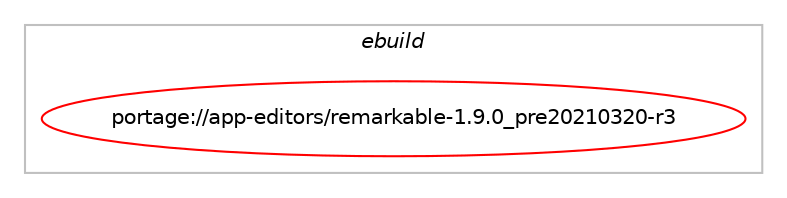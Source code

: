 digraph prolog {

# *************
# Graph options
# *************

newrank=true;
concentrate=true;
compound=true;
graph [rankdir=LR,fontname=Helvetica,fontsize=10,ranksep=1.5];#, ranksep=2.5, nodesep=0.2];
edge  [arrowhead=vee];
node  [fontname=Helvetica,fontsize=10];

# **********
# The ebuild
# **********

subgraph cluster_leftcol {
color=gray;
label=<<i>ebuild</i>>;
id [label="portage://app-editors/remarkable-1.9.0_pre20210320-r3", color=red, width=4, href="../app-editors/remarkable-1.9.0_pre20210320-r3.svg"];
}

# ****************
# The dependencies
# ****************

subgraph cluster_midcol {
color=gray;
label=<<i>dependencies</i>>;
subgraph cluster_compile {
fillcolor="#eeeeee";
style=filled;
label=<<i>compile</i>>;
# *** BEGIN UNKNOWN DEPENDENCY TYPE (TODO) ***
# id -> equal(use_conditional_group(positive,python_single_target_python3_10,portage://app-editors/remarkable-1.9.0_pre20210320-r3,[package_dependency(portage://app-editors/remarkable-1.9.0_pre20210320-r3,install,no,dev-lang,python,none,[,,],[slot(3.10)],[])]))
# *** END UNKNOWN DEPENDENCY TYPE (TODO) ***

# *** BEGIN UNKNOWN DEPENDENCY TYPE (TODO) ***
# id -> equal(use_conditional_group(positive,python_single_target_python3_10,portage://app-editors/remarkable-1.9.0_pre20210320-r3,[package_dependency(portage://app-editors/remarkable-1.9.0_pre20210320-r3,install,no,dev-python,beautifulsoup4,none,[,,],[],[use(enable(python_targets_python3_10),negative)]),package_dependency(portage://app-editors/remarkable-1.9.0_pre20210320-r3,install,no,dev-python,pycairo,none,[,,],[],[use(enable(python_targets_python3_10),negative)]),package_dependency(portage://app-editors/remarkable-1.9.0_pre20210320-r3,install,no,dev-python,pygobject,none,[,,],[],[use(enable(python_targets_python3_10),negative)]),package_dependency(portage://app-editors/remarkable-1.9.0_pre20210320-r3,install,no,dev-python,markdown,none,[,,],[],[use(enable(python_targets_python3_10),negative)])]))
# *** END UNKNOWN DEPENDENCY TYPE (TODO) ***

# *** BEGIN UNKNOWN DEPENDENCY TYPE (TODO) ***
# id -> equal(use_conditional_group(positive,python_single_target_python3_11,portage://app-editors/remarkable-1.9.0_pre20210320-r3,[package_dependency(portage://app-editors/remarkable-1.9.0_pre20210320-r3,install,no,dev-lang,python,none,[,,],[slot(3.11)],[])]))
# *** END UNKNOWN DEPENDENCY TYPE (TODO) ***

# *** BEGIN UNKNOWN DEPENDENCY TYPE (TODO) ***
# id -> equal(use_conditional_group(positive,python_single_target_python3_11,portage://app-editors/remarkable-1.9.0_pre20210320-r3,[package_dependency(portage://app-editors/remarkable-1.9.0_pre20210320-r3,install,no,dev-python,beautifulsoup4,none,[,,],[],[use(enable(python_targets_python3_11),negative)]),package_dependency(portage://app-editors/remarkable-1.9.0_pre20210320-r3,install,no,dev-python,pycairo,none,[,,],[],[use(enable(python_targets_python3_11),negative)]),package_dependency(portage://app-editors/remarkable-1.9.0_pre20210320-r3,install,no,dev-python,pygobject,none,[,,],[],[use(enable(python_targets_python3_11),negative)]),package_dependency(portage://app-editors/remarkable-1.9.0_pre20210320-r3,install,no,dev-python,markdown,none,[,,],[],[use(enable(python_targets_python3_11),negative)])]))
# *** END UNKNOWN DEPENDENCY TYPE (TODO) ***

# *** BEGIN UNKNOWN DEPENDENCY TYPE (TODO) ***
# id -> equal(use_conditional_group(positive,python_single_target_python3_12,portage://app-editors/remarkable-1.9.0_pre20210320-r3,[package_dependency(portage://app-editors/remarkable-1.9.0_pre20210320-r3,install,no,dev-lang,python,none,[,,],[slot(3.12)],[])]))
# *** END UNKNOWN DEPENDENCY TYPE (TODO) ***

# *** BEGIN UNKNOWN DEPENDENCY TYPE (TODO) ***
# id -> equal(use_conditional_group(positive,python_single_target_python3_12,portage://app-editors/remarkable-1.9.0_pre20210320-r3,[package_dependency(portage://app-editors/remarkable-1.9.0_pre20210320-r3,install,no,dev-python,beautifulsoup4,none,[,,],[],[use(enable(python_targets_python3_12),negative)]),package_dependency(portage://app-editors/remarkable-1.9.0_pre20210320-r3,install,no,dev-python,pycairo,none,[,,],[],[use(enable(python_targets_python3_12),negative)]),package_dependency(portage://app-editors/remarkable-1.9.0_pre20210320-r3,install,no,dev-python,pygobject,none,[,,],[],[use(enable(python_targets_python3_12),negative)]),package_dependency(portage://app-editors/remarkable-1.9.0_pre20210320-r3,install,no,dev-python,markdown,none,[,,],[],[use(enable(python_targets_python3_12),negative)])]))
# *** END UNKNOWN DEPENDENCY TYPE (TODO) ***

# *** BEGIN UNKNOWN DEPENDENCY TYPE (TODO) ***
# id -> equal(package_dependency(portage://app-editors/remarkable-1.9.0_pre20210320-r3,install,no,net-libs,webkit-gtk,none,[,,],[slot(4.1)],[use(enable(introspection),none)]))
# *** END UNKNOWN DEPENDENCY TYPE (TODO) ***

# *** BEGIN UNKNOWN DEPENDENCY TYPE (TODO) ***
# id -> equal(package_dependency(portage://app-editors/remarkable-1.9.0_pre20210320-r3,install,no,x11-libs,gtk+,none,[,,],[slot(3)],[use(enable(introspection),none)]))
# *** END UNKNOWN DEPENDENCY TYPE (TODO) ***

# *** BEGIN UNKNOWN DEPENDENCY TYPE (TODO) ***
# id -> equal(package_dependency(portage://app-editors/remarkable-1.9.0_pre20210320-r3,install,no,x11-libs,gtksourceview,none,[,,],[slot(3.0)],[use(enable(introspection),none)]))
# *** END UNKNOWN DEPENDENCY TYPE (TODO) ***

}
subgraph cluster_compileandrun {
fillcolor="#eeeeee";
style=filled;
label=<<i>compile and run</i>>;
}
subgraph cluster_run {
fillcolor="#eeeeee";
style=filled;
label=<<i>run</i>>;
# *** BEGIN UNKNOWN DEPENDENCY TYPE (TODO) ***
# id -> equal(use_conditional_group(positive,python_single_target_python3_10,portage://app-editors/remarkable-1.9.0_pre20210320-r3,[package_dependency(portage://app-editors/remarkable-1.9.0_pre20210320-r3,run,no,dev-lang,python,none,[,,],[slot(3.10)],[])]))
# *** END UNKNOWN DEPENDENCY TYPE (TODO) ***

# *** BEGIN UNKNOWN DEPENDENCY TYPE (TODO) ***
# id -> equal(use_conditional_group(positive,python_single_target_python3_10,portage://app-editors/remarkable-1.9.0_pre20210320-r3,[package_dependency(portage://app-editors/remarkable-1.9.0_pre20210320-r3,run,no,dev-python,beautifulsoup4,none,[,,],[],[use(enable(python_targets_python3_10),negative)]),package_dependency(portage://app-editors/remarkable-1.9.0_pre20210320-r3,run,no,dev-python,pycairo,none,[,,],[],[use(enable(python_targets_python3_10),negative)]),package_dependency(portage://app-editors/remarkable-1.9.0_pre20210320-r3,run,no,dev-python,pygobject,none,[,,],[],[use(enable(python_targets_python3_10),negative)]),package_dependency(portage://app-editors/remarkable-1.9.0_pre20210320-r3,run,no,dev-python,markdown,none,[,,],[],[use(enable(python_targets_python3_10),negative)])]))
# *** END UNKNOWN DEPENDENCY TYPE (TODO) ***

# *** BEGIN UNKNOWN DEPENDENCY TYPE (TODO) ***
# id -> equal(use_conditional_group(positive,python_single_target_python3_11,portage://app-editors/remarkable-1.9.0_pre20210320-r3,[package_dependency(portage://app-editors/remarkable-1.9.0_pre20210320-r3,run,no,dev-lang,python,none,[,,],[slot(3.11)],[])]))
# *** END UNKNOWN DEPENDENCY TYPE (TODO) ***

# *** BEGIN UNKNOWN DEPENDENCY TYPE (TODO) ***
# id -> equal(use_conditional_group(positive,python_single_target_python3_11,portage://app-editors/remarkable-1.9.0_pre20210320-r3,[package_dependency(portage://app-editors/remarkable-1.9.0_pre20210320-r3,run,no,dev-python,beautifulsoup4,none,[,,],[],[use(enable(python_targets_python3_11),negative)]),package_dependency(portage://app-editors/remarkable-1.9.0_pre20210320-r3,run,no,dev-python,pycairo,none,[,,],[],[use(enable(python_targets_python3_11),negative)]),package_dependency(portage://app-editors/remarkable-1.9.0_pre20210320-r3,run,no,dev-python,pygobject,none,[,,],[],[use(enable(python_targets_python3_11),negative)]),package_dependency(portage://app-editors/remarkable-1.9.0_pre20210320-r3,run,no,dev-python,markdown,none,[,,],[],[use(enable(python_targets_python3_11),negative)])]))
# *** END UNKNOWN DEPENDENCY TYPE (TODO) ***

# *** BEGIN UNKNOWN DEPENDENCY TYPE (TODO) ***
# id -> equal(use_conditional_group(positive,python_single_target_python3_12,portage://app-editors/remarkable-1.9.0_pre20210320-r3,[package_dependency(portage://app-editors/remarkable-1.9.0_pre20210320-r3,run,no,dev-lang,python,none,[,,],[slot(3.12)],[])]))
# *** END UNKNOWN DEPENDENCY TYPE (TODO) ***

# *** BEGIN UNKNOWN DEPENDENCY TYPE (TODO) ***
# id -> equal(use_conditional_group(positive,python_single_target_python3_12,portage://app-editors/remarkable-1.9.0_pre20210320-r3,[package_dependency(portage://app-editors/remarkable-1.9.0_pre20210320-r3,run,no,dev-python,beautifulsoup4,none,[,,],[],[use(enable(python_targets_python3_12),negative)]),package_dependency(portage://app-editors/remarkable-1.9.0_pre20210320-r3,run,no,dev-python,pycairo,none,[,,],[],[use(enable(python_targets_python3_12),negative)]),package_dependency(portage://app-editors/remarkable-1.9.0_pre20210320-r3,run,no,dev-python,pygobject,none,[,,],[],[use(enable(python_targets_python3_12),negative)]),package_dependency(portage://app-editors/remarkable-1.9.0_pre20210320-r3,run,no,dev-python,markdown,none,[,,],[],[use(enable(python_targets_python3_12),negative)])]))
# *** END UNKNOWN DEPENDENCY TYPE (TODO) ***

# *** BEGIN UNKNOWN DEPENDENCY TYPE (TODO) ***
# id -> equal(package_dependency(portage://app-editors/remarkable-1.9.0_pre20210320-r3,run,no,net-libs,webkit-gtk,none,[,,],[slot(4.1)],[use(enable(introspection),none)]))
# *** END UNKNOWN DEPENDENCY TYPE (TODO) ***

# *** BEGIN UNKNOWN DEPENDENCY TYPE (TODO) ***
# id -> equal(package_dependency(portage://app-editors/remarkable-1.9.0_pre20210320-r3,run,no,x11-libs,gtk+,none,[,,],[slot(3)],[use(enable(introspection),none)]))
# *** END UNKNOWN DEPENDENCY TYPE (TODO) ***

# *** BEGIN UNKNOWN DEPENDENCY TYPE (TODO) ***
# id -> equal(package_dependency(portage://app-editors/remarkable-1.9.0_pre20210320-r3,run,no,x11-libs,gtksourceview,none,[,,],[slot(3.0)],[use(enable(introspection),none)]))
# *** END UNKNOWN DEPENDENCY TYPE (TODO) ***

}
}

# **************
# The candidates
# **************

subgraph cluster_choices {
rank=same;
color=gray;
label=<<i>candidates</i>>;

}

}
